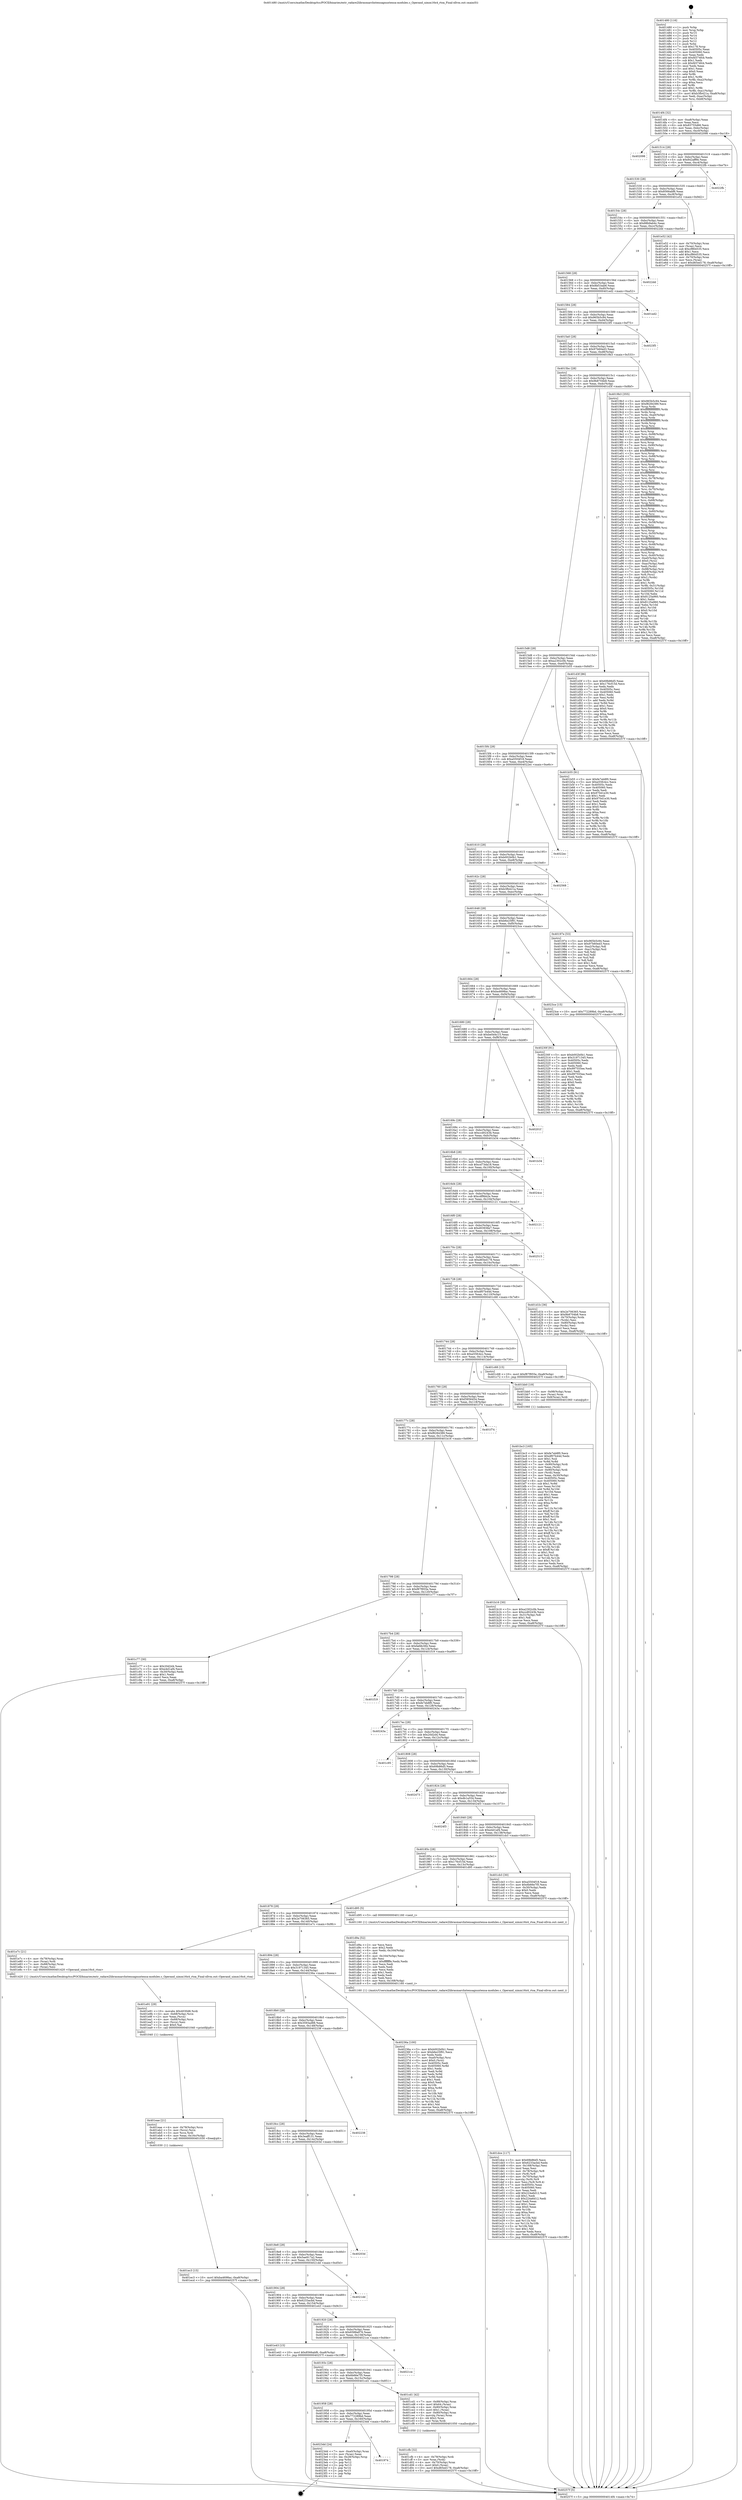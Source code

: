 digraph "0x401480" {
  label = "0x401480 (/mnt/c/Users/mathe/Desktop/tcc/POCII/binaries/extr_radare2librasmarchxtensagnuxtensa-modules.c_Operand_uimm16x4_rtoa_Final-ollvm.out::main(0))"
  labelloc = "t"
  node[shape=record]

  Entry [label="",width=0.3,height=0.3,shape=circle,fillcolor=black,style=filled]
  "0x4014f4" [label="{
     0x4014f4 [32]\l
     | [instrs]\l
     &nbsp;&nbsp;0x4014f4 \<+6\>: mov -0xa8(%rbp),%eax\l
     &nbsp;&nbsp;0x4014fa \<+2\>: mov %eax,%ecx\l
     &nbsp;&nbsp;0x4014fc \<+6\>: sub $0x83755d66,%ecx\l
     &nbsp;&nbsp;0x401502 \<+6\>: mov %eax,-0xbc(%rbp)\l
     &nbsp;&nbsp;0x401508 \<+6\>: mov %ecx,-0xc0(%rbp)\l
     &nbsp;&nbsp;0x40150e \<+6\>: je 0000000000402098 \<main+0xc18\>\l
  }"]
  "0x402098" [label="{
     0x402098\l
  }", style=dashed]
  "0x401514" [label="{
     0x401514 [28]\l
     | [instrs]\l
     &nbsp;&nbsp;0x401514 \<+5\>: jmp 0000000000401519 \<main+0x99\>\l
     &nbsp;&nbsp;0x401519 \<+6\>: mov -0xbc(%rbp),%eax\l
     &nbsp;&nbsp;0x40151f \<+5\>: sub $0x842aff9e,%eax\l
     &nbsp;&nbsp;0x401524 \<+6\>: mov %eax,-0xc4(%rbp)\l
     &nbsp;&nbsp;0x40152a \<+6\>: je 00000000004022fb \<main+0xe7b\>\l
  }"]
  Exit [label="",width=0.3,height=0.3,shape=circle,fillcolor=black,style=filled,peripheries=2]
  "0x4022fb" [label="{
     0x4022fb\l
  }", style=dashed]
  "0x401530" [label="{
     0x401530 [28]\l
     | [instrs]\l
     &nbsp;&nbsp;0x401530 \<+5\>: jmp 0000000000401535 \<main+0xb5\>\l
     &nbsp;&nbsp;0x401535 \<+6\>: mov -0xbc(%rbp),%eax\l
     &nbsp;&nbsp;0x40153b \<+5\>: sub $0x8566abf6,%eax\l
     &nbsp;&nbsp;0x401540 \<+6\>: mov %eax,-0xc8(%rbp)\l
     &nbsp;&nbsp;0x401546 \<+6\>: je 0000000000401e52 \<main+0x9d2\>\l
  }"]
  "0x401974" [label="{
     0x401974\l
  }", style=dashed]
  "0x401e52" [label="{
     0x401e52 [42]\l
     | [instrs]\l
     &nbsp;&nbsp;0x401e52 \<+4\>: mov -0x70(%rbp),%rax\l
     &nbsp;&nbsp;0x401e56 \<+2\>: mov (%rax),%ecx\l
     &nbsp;&nbsp;0x401e58 \<+6\>: sub $0xcf864535,%ecx\l
     &nbsp;&nbsp;0x401e5e \<+3\>: add $0x1,%ecx\l
     &nbsp;&nbsp;0x401e61 \<+6\>: add $0xcf864535,%ecx\l
     &nbsp;&nbsp;0x401e67 \<+4\>: mov -0x70(%rbp),%rax\l
     &nbsp;&nbsp;0x401e6b \<+2\>: mov %ecx,(%rax)\l
     &nbsp;&nbsp;0x401e6d \<+10\>: movl $0xd65ed178,-0xa8(%rbp)\l
     &nbsp;&nbsp;0x401e77 \<+5\>: jmp 000000000040257f \<main+0x10ff\>\l
  }"]
  "0x40154c" [label="{
     0x40154c [28]\l
     | [instrs]\l
     &nbsp;&nbsp;0x40154c \<+5\>: jmp 0000000000401551 \<main+0xd1\>\l
     &nbsp;&nbsp;0x401551 \<+6\>: mov -0xbc(%rbp),%eax\l
     &nbsp;&nbsp;0x401557 \<+5\>: sub $0x88b9ab4c,%eax\l
     &nbsp;&nbsp;0x40155c \<+6\>: mov %eax,-0xcc(%rbp)\l
     &nbsp;&nbsp;0x401562 \<+6\>: je 00000000004022dd \<main+0xe5d\>\l
  }"]
  "0x4023dd" [label="{
     0x4023dd [24]\l
     | [instrs]\l
     &nbsp;&nbsp;0x4023dd \<+7\>: mov -0xa0(%rbp),%rax\l
     &nbsp;&nbsp;0x4023e4 \<+2\>: mov (%rax),%eax\l
     &nbsp;&nbsp;0x4023e6 \<+4\>: lea -0x28(%rbp),%rsp\l
     &nbsp;&nbsp;0x4023ea \<+1\>: pop %rbx\l
     &nbsp;&nbsp;0x4023eb \<+2\>: pop %r12\l
     &nbsp;&nbsp;0x4023ed \<+2\>: pop %r13\l
     &nbsp;&nbsp;0x4023ef \<+2\>: pop %r14\l
     &nbsp;&nbsp;0x4023f1 \<+2\>: pop %r15\l
     &nbsp;&nbsp;0x4023f3 \<+1\>: pop %rbp\l
     &nbsp;&nbsp;0x4023f4 \<+1\>: ret\l
  }"]
  "0x4022dd" [label="{
     0x4022dd\l
  }", style=dashed]
  "0x401568" [label="{
     0x401568 [28]\l
     | [instrs]\l
     &nbsp;&nbsp;0x401568 \<+5\>: jmp 000000000040156d \<main+0xed\>\l
     &nbsp;&nbsp;0x40156d \<+6\>: mov -0xbc(%rbp),%eax\l
     &nbsp;&nbsp;0x401573 \<+5\>: sub $0x8bf1bab6,%eax\l
     &nbsp;&nbsp;0x401578 \<+6\>: mov %eax,-0xd0(%rbp)\l
     &nbsp;&nbsp;0x40157e \<+6\>: je 0000000000401ed2 \<main+0xa52\>\l
  }"]
  "0x401ec3" [label="{
     0x401ec3 [15]\l
     | [instrs]\l
     &nbsp;&nbsp;0x401ec3 \<+10\>: movl $0xba4698ac,-0xa8(%rbp)\l
     &nbsp;&nbsp;0x401ecd \<+5\>: jmp 000000000040257f \<main+0x10ff\>\l
  }"]
  "0x401ed2" [label="{
     0x401ed2\l
  }", style=dashed]
  "0x401584" [label="{
     0x401584 [28]\l
     | [instrs]\l
     &nbsp;&nbsp;0x401584 \<+5\>: jmp 0000000000401589 \<main+0x109\>\l
     &nbsp;&nbsp;0x401589 \<+6\>: mov -0xbc(%rbp),%eax\l
     &nbsp;&nbsp;0x40158f \<+5\>: sub $0x965b5c94,%eax\l
     &nbsp;&nbsp;0x401594 \<+6\>: mov %eax,-0xd4(%rbp)\l
     &nbsp;&nbsp;0x40159a \<+6\>: je 00000000004023f5 \<main+0xf75\>\l
  }"]
  "0x401eae" [label="{
     0x401eae [21]\l
     | [instrs]\l
     &nbsp;&nbsp;0x401eae \<+4\>: mov -0x78(%rbp),%rcx\l
     &nbsp;&nbsp;0x401eb2 \<+3\>: mov (%rcx),%rcx\l
     &nbsp;&nbsp;0x401eb5 \<+3\>: mov %rcx,%rdi\l
     &nbsp;&nbsp;0x401eb8 \<+6\>: mov %eax,-0x16c(%rbp)\l
     &nbsp;&nbsp;0x401ebe \<+5\>: call 0000000000401030 \<free@plt\>\l
     | [calls]\l
     &nbsp;&nbsp;0x401030 \{1\} (unknown)\l
  }"]
  "0x4023f5" [label="{
     0x4023f5\l
  }", style=dashed]
  "0x4015a0" [label="{
     0x4015a0 [28]\l
     | [instrs]\l
     &nbsp;&nbsp;0x4015a0 \<+5\>: jmp 00000000004015a5 \<main+0x125\>\l
     &nbsp;&nbsp;0x4015a5 \<+6\>: mov -0xbc(%rbp),%eax\l
     &nbsp;&nbsp;0x4015ab \<+5\>: sub $0x97b60ed3,%eax\l
     &nbsp;&nbsp;0x4015b0 \<+6\>: mov %eax,-0xd8(%rbp)\l
     &nbsp;&nbsp;0x4015b6 \<+6\>: je 00000000004019b3 \<main+0x533\>\l
  }"]
  "0x401e91" [label="{
     0x401e91 [29]\l
     | [instrs]\l
     &nbsp;&nbsp;0x401e91 \<+10\>: movabs $0x4030d6,%rdi\l
     &nbsp;&nbsp;0x401e9b \<+4\>: mov -0x68(%rbp),%rcx\l
     &nbsp;&nbsp;0x401e9f \<+2\>: mov %eax,(%rcx)\l
     &nbsp;&nbsp;0x401ea1 \<+4\>: mov -0x68(%rbp),%rcx\l
     &nbsp;&nbsp;0x401ea5 \<+2\>: mov (%rcx),%esi\l
     &nbsp;&nbsp;0x401ea7 \<+2\>: mov $0x0,%al\l
     &nbsp;&nbsp;0x401ea9 \<+5\>: call 0000000000401040 \<printf@plt\>\l
     | [calls]\l
     &nbsp;&nbsp;0x401040 \{1\} (unknown)\l
  }"]
  "0x4019b3" [label="{
     0x4019b3 [355]\l
     | [instrs]\l
     &nbsp;&nbsp;0x4019b3 \<+5\>: mov $0x965b5c94,%eax\l
     &nbsp;&nbsp;0x4019b8 \<+5\>: mov $0xf8284389,%ecx\l
     &nbsp;&nbsp;0x4019bd \<+3\>: mov %rsp,%rdx\l
     &nbsp;&nbsp;0x4019c0 \<+4\>: add $0xfffffffffffffff0,%rdx\l
     &nbsp;&nbsp;0x4019c4 \<+3\>: mov %rdx,%rsp\l
     &nbsp;&nbsp;0x4019c7 \<+7\>: mov %rdx,-0xa0(%rbp)\l
     &nbsp;&nbsp;0x4019ce \<+3\>: mov %rsp,%rdx\l
     &nbsp;&nbsp;0x4019d1 \<+4\>: add $0xfffffffffffffff0,%rdx\l
     &nbsp;&nbsp;0x4019d5 \<+3\>: mov %rdx,%rsp\l
     &nbsp;&nbsp;0x4019d8 \<+3\>: mov %rsp,%rsi\l
     &nbsp;&nbsp;0x4019db \<+4\>: add $0xfffffffffffffff0,%rsi\l
     &nbsp;&nbsp;0x4019df \<+3\>: mov %rsi,%rsp\l
     &nbsp;&nbsp;0x4019e2 \<+7\>: mov %rsi,-0x98(%rbp)\l
     &nbsp;&nbsp;0x4019e9 \<+3\>: mov %rsp,%rsi\l
     &nbsp;&nbsp;0x4019ec \<+4\>: add $0xfffffffffffffff0,%rsi\l
     &nbsp;&nbsp;0x4019f0 \<+3\>: mov %rsi,%rsp\l
     &nbsp;&nbsp;0x4019f3 \<+7\>: mov %rsi,-0x90(%rbp)\l
     &nbsp;&nbsp;0x4019fa \<+3\>: mov %rsp,%rsi\l
     &nbsp;&nbsp;0x4019fd \<+4\>: add $0xfffffffffffffff0,%rsi\l
     &nbsp;&nbsp;0x401a01 \<+3\>: mov %rsi,%rsp\l
     &nbsp;&nbsp;0x401a04 \<+7\>: mov %rsi,-0x88(%rbp)\l
     &nbsp;&nbsp;0x401a0b \<+3\>: mov %rsp,%rsi\l
     &nbsp;&nbsp;0x401a0e \<+4\>: add $0xfffffffffffffff0,%rsi\l
     &nbsp;&nbsp;0x401a12 \<+3\>: mov %rsi,%rsp\l
     &nbsp;&nbsp;0x401a15 \<+4\>: mov %rsi,-0x80(%rbp)\l
     &nbsp;&nbsp;0x401a19 \<+3\>: mov %rsp,%rsi\l
     &nbsp;&nbsp;0x401a1c \<+4\>: add $0xfffffffffffffff0,%rsi\l
     &nbsp;&nbsp;0x401a20 \<+3\>: mov %rsi,%rsp\l
     &nbsp;&nbsp;0x401a23 \<+4\>: mov %rsi,-0x78(%rbp)\l
     &nbsp;&nbsp;0x401a27 \<+3\>: mov %rsp,%rsi\l
     &nbsp;&nbsp;0x401a2a \<+4\>: add $0xfffffffffffffff0,%rsi\l
     &nbsp;&nbsp;0x401a2e \<+3\>: mov %rsi,%rsp\l
     &nbsp;&nbsp;0x401a31 \<+4\>: mov %rsi,-0x70(%rbp)\l
     &nbsp;&nbsp;0x401a35 \<+3\>: mov %rsp,%rsi\l
     &nbsp;&nbsp;0x401a38 \<+4\>: add $0xfffffffffffffff0,%rsi\l
     &nbsp;&nbsp;0x401a3c \<+3\>: mov %rsi,%rsp\l
     &nbsp;&nbsp;0x401a3f \<+4\>: mov %rsi,-0x68(%rbp)\l
     &nbsp;&nbsp;0x401a43 \<+3\>: mov %rsp,%rsi\l
     &nbsp;&nbsp;0x401a46 \<+4\>: add $0xfffffffffffffff0,%rsi\l
     &nbsp;&nbsp;0x401a4a \<+3\>: mov %rsi,%rsp\l
     &nbsp;&nbsp;0x401a4d \<+4\>: mov %rsi,-0x60(%rbp)\l
     &nbsp;&nbsp;0x401a51 \<+3\>: mov %rsp,%rsi\l
     &nbsp;&nbsp;0x401a54 \<+4\>: add $0xfffffffffffffff0,%rsi\l
     &nbsp;&nbsp;0x401a58 \<+3\>: mov %rsi,%rsp\l
     &nbsp;&nbsp;0x401a5b \<+4\>: mov %rsi,-0x58(%rbp)\l
     &nbsp;&nbsp;0x401a5f \<+3\>: mov %rsp,%rsi\l
     &nbsp;&nbsp;0x401a62 \<+4\>: add $0xfffffffffffffff0,%rsi\l
     &nbsp;&nbsp;0x401a66 \<+3\>: mov %rsi,%rsp\l
     &nbsp;&nbsp;0x401a69 \<+4\>: mov %rsi,-0x50(%rbp)\l
     &nbsp;&nbsp;0x401a6d \<+3\>: mov %rsp,%rsi\l
     &nbsp;&nbsp;0x401a70 \<+4\>: add $0xfffffffffffffff0,%rsi\l
     &nbsp;&nbsp;0x401a74 \<+3\>: mov %rsi,%rsp\l
     &nbsp;&nbsp;0x401a77 \<+4\>: mov %rsi,-0x48(%rbp)\l
     &nbsp;&nbsp;0x401a7b \<+3\>: mov %rsp,%rsi\l
     &nbsp;&nbsp;0x401a7e \<+4\>: add $0xfffffffffffffff0,%rsi\l
     &nbsp;&nbsp;0x401a82 \<+3\>: mov %rsi,%rsp\l
     &nbsp;&nbsp;0x401a85 \<+4\>: mov %rsi,-0x40(%rbp)\l
     &nbsp;&nbsp;0x401a89 \<+7\>: mov -0xa0(%rbp),%rsi\l
     &nbsp;&nbsp;0x401a90 \<+6\>: movl $0x0,(%rsi)\l
     &nbsp;&nbsp;0x401a96 \<+6\>: mov -0xac(%rbp),%edi\l
     &nbsp;&nbsp;0x401a9c \<+2\>: mov %edi,(%rdx)\l
     &nbsp;&nbsp;0x401a9e \<+7\>: mov -0x98(%rbp),%rsi\l
     &nbsp;&nbsp;0x401aa5 \<+7\>: mov -0xb8(%rbp),%r8\l
     &nbsp;&nbsp;0x401aac \<+3\>: mov %r8,(%rsi)\l
     &nbsp;&nbsp;0x401aaf \<+3\>: cmpl $0x2,(%rdx)\l
     &nbsp;&nbsp;0x401ab2 \<+4\>: setne %r9b\l
     &nbsp;&nbsp;0x401ab6 \<+4\>: and $0x1,%r9b\l
     &nbsp;&nbsp;0x401aba \<+4\>: mov %r9b,-0x31(%rbp)\l
     &nbsp;&nbsp;0x401abe \<+8\>: mov 0x40505c,%r10d\l
     &nbsp;&nbsp;0x401ac6 \<+8\>: mov 0x405060,%r11d\l
     &nbsp;&nbsp;0x401ace \<+3\>: mov %r10d,%ebx\l
     &nbsp;&nbsp;0x401ad1 \<+6\>: add $0x8125a960,%ebx\l
     &nbsp;&nbsp;0x401ad7 \<+3\>: sub $0x1,%ebx\l
     &nbsp;&nbsp;0x401ada \<+6\>: sub $0x8125a960,%ebx\l
     &nbsp;&nbsp;0x401ae0 \<+4\>: imul %ebx,%r10d\l
     &nbsp;&nbsp;0x401ae4 \<+4\>: and $0x1,%r10d\l
     &nbsp;&nbsp;0x401ae8 \<+4\>: cmp $0x0,%r10d\l
     &nbsp;&nbsp;0x401aec \<+4\>: sete %r9b\l
     &nbsp;&nbsp;0x401af0 \<+4\>: cmp $0xa,%r11d\l
     &nbsp;&nbsp;0x401af4 \<+4\>: setl %r14b\l
     &nbsp;&nbsp;0x401af8 \<+3\>: mov %r9b,%r15b\l
     &nbsp;&nbsp;0x401afb \<+3\>: and %r14b,%r15b\l
     &nbsp;&nbsp;0x401afe \<+3\>: xor %r14b,%r9b\l
     &nbsp;&nbsp;0x401b01 \<+3\>: or %r9b,%r15b\l
     &nbsp;&nbsp;0x401b04 \<+4\>: test $0x1,%r15b\l
     &nbsp;&nbsp;0x401b08 \<+3\>: cmovne %ecx,%eax\l
     &nbsp;&nbsp;0x401b0b \<+6\>: mov %eax,-0xa8(%rbp)\l
     &nbsp;&nbsp;0x401b11 \<+5\>: jmp 000000000040257f \<main+0x10ff\>\l
  }"]
  "0x4015bc" [label="{
     0x4015bc [28]\l
     | [instrs]\l
     &nbsp;&nbsp;0x4015bc \<+5\>: jmp 00000000004015c1 \<main+0x141\>\l
     &nbsp;&nbsp;0x4015c1 \<+6\>: mov -0xbc(%rbp),%eax\l
     &nbsp;&nbsp;0x4015c7 \<+5\>: sub $0x9b8704b8,%eax\l
     &nbsp;&nbsp;0x4015cc \<+6\>: mov %eax,-0xdc(%rbp)\l
     &nbsp;&nbsp;0x4015d2 \<+6\>: je 0000000000401d3f \<main+0x8bf\>\l
  }"]
  "0x401dce" [label="{
     0x401dce [117]\l
     | [instrs]\l
     &nbsp;&nbsp;0x401dce \<+5\>: mov $0x69b86d5,%ecx\l
     &nbsp;&nbsp;0x401dd3 \<+5\>: mov $0x6233acbd,%edx\l
     &nbsp;&nbsp;0x401dd8 \<+6\>: mov -0x168(%rbp),%esi\l
     &nbsp;&nbsp;0x401dde \<+3\>: imul %eax,%esi\l
     &nbsp;&nbsp;0x401de1 \<+4\>: mov -0x78(%rbp),%r8\l
     &nbsp;&nbsp;0x401de5 \<+3\>: mov (%r8),%r8\l
     &nbsp;&nbsp;0x401de8 \<+4\>: mov -0x70(%rbp),%r9\l
     &nbsp;&nbsp;0x401dec \<+3\>: movslq (%r9),%r9\l
     &nbsp;&nbsp;0x401def \<+4\>: mov %esi,(%r8,%r9,4)\l
     &nbsp;&nbsp;0x401df3 \<+7\>: mov 0x40505c,%eax\l
     &nbsp;&nbsp;0x401dfa \<+7\>: mov 0x405060,%esi\l
     &nbsp;&nbsp;0x401e01 \<+2\>: mov %eax,%edi\l
     &nbsp;&nbsp;0x401e03 \<+6\>: add $0x224a6d12,%edi\l
     &nbsp;&nbsp;0x401e09 \<+3\>: sub $0x1,%edi\l
     &nbsp;&nbsp;0x401e0c \<+6\>: sub $0x224a6d12,%edi\l
     &nbsp;&nbsp;0x401e12 \<+3\>: imul %edi,%eax\l
     &nbsp;&nbsp;0x401e15 \<+3\>: and $0x1,%eax\l
     &nbsp;&nbsp;0x401e18 \<+3\>: cmp $0x0,%eax\l
     &nbsp;&nbsp;0x401e1b \<+4\>: sete %r10b\l
     &nbsp;&nbsp;0x401e1f \<+3\>: cmp $0xa,%esi\l
     &nbsp;&nbsp;0x401e22 \<+4\>: setl %r11b\l
     &nbsp;&nbsp;0x401e26 \<+3\>: mov %r10b,%bl\l
     &nbsp;&nbsp;0x401e29 \<+3\>: and %r11b,%bl\l
     &nbsp;&nbsp;0x401e2c \<+3\>: xor %r11b,%r10b\l
     &nbsp;&nbsp;0x401e2f \<+3\>: or %r10b,%bl\l
     &nbsp;&nbsp;0x401e32 \<+3\>: test $0x1,%bl\l
     &nbsp;&nbsp;0x401e35 \<+3\>: cmovne %edx,%ecx\l
     &nbsp;&nbsp;0x401e38 \<+6\>: mov %ecx,-0xa8(%rbp)\l
     &nbsp;&nbsp;0x401e3e \<+5\>: jmp 000000000040257f \<main+0x10ff\>\l
  }"]
  "0x401d3f" [label="{
     0x401d3f [86]\l
     | [instrs]\l
     &nbsp;&nbsp;0x401d3f \<+5\>: mov $0x69b86d5,%eax\l
     &nbsp;&nbsp;0x401d44 \<+5\>: mov $0x176cf15d,%ecx\l
     &nbsp;&nbsp;0x401d49 \<+2\>: xor %edx,%edx\l
     &nbsp;&nbsp;0x401d4b \<+7\>: mov 0x40505c,%esi\l
     &nbsp;&nbsp;0x401d52 \<+7\>: mov 0x405060,%edi\l
     &nbsp;&nbsp;0x401d59 \<+3\>: sub $0x1,%edx\l
     &nbsp;&nbsp;0x401d5c \<+3\>: mov %esi,%r8d\l
     &nbsp;&nbsp;0x401d5f \<+3\>: add %edx,%r8d\l
     &nbsp;&nbsp;0x401d62 \<+4\>: imul %r8d,%esi\l
     &nbsp;&nbsp;0x401d66 \<+3\>: and $0x1,%esi\l
     &nbsp;&nbsp;0x401d69 \<+3\>: cmp $0x0,%esi\l
     &nbsp;&nbsp;0x401d6c \<+4\>: sete %r9b\l
     &nbsp;&nbsp;0x401d70 \<+3\>: cmp $0xa,%edi\l
     &nbsp;&nbsp;0x401d73 \<+4\>: setl %r10b\l
     &nbsp;&nbsp;0x401d77 \<+3\>: mov %r9b,%r11b\l
     &nbsp;&nbsp;0x401d7a \<+3\>: and %r10b,%r11b\l
     &nbsp;&nbsp;0x401d7d \<+3\>: xor %r10b,%r9b\l
     &nbsp;&nbsp;0x401d80 \<+3\>: or %r9b,%r11b\l
     &nbsp;&nbsp;0x401d83 \<+4\>: test $0x1,%r11b\l
     &nbsp;&nbsp;0x401d87 \<+3\>: cmovne %ecx,%eax\l
     &nbsp;&nbsp;0x401d8a \<+6\>: mov %eax,-0xa8(%rbp)\l
     &nbsp;&nbsp;0x401d90 \<+5\>: jmp 000000000040257f \<main+0x10ff\>\l
  }"]
  "0x4015d8" [label="{
     0x4015d8 [28]\l
     | [instrs]\l
     &nbsp;&nbsp;0x4015d8 \<+5\>: jmp 00000000004015dd \<main+0x15d\>\l
     &nbsp;&nbsp;0x4015dd \<+6\>: mov -0xbc(%rbp),%eax\l
     &nbsp;&nbsp;0x4015e3 \<+5\>: sub $0xa2302c0b,%eax\l
     &nbsp;&nbsp;0x4015e8 \<+6\>: mov %eax,-0xe0(%rbp)\l
     &nbsp;&nbsp;0x4015ee \<+6\>: je 0000000000401b55 \<main+0x6d5\>\l
  }"]
  "0x401d9a" [label="{
     0x401d9a [52]\l
     | [instrs]\l
     &nbsp;&nbsp;0x401d9a \<+2\>: xor %ecx,%ecx\l
     &nbsp;&nbsp;0x401d9c \<+5\>: mov $0x2,%edx\l
     &nbsp;&nbsp;0x401da1 \<+6\>: mov %edx,-0x164(%rbp)\l
     &nbsp;&nbsp;0x401da7 \<+1\>: cltd\l
     &nbsp;&nbsp;0x401da8 \<+6\>: mov -0x164(%rbp),%esi\l
     &nbsp;&nbsp;0x401dae \<+2\>: idiv %esi\l
     &nbsp;&nbsp;0x401db0 \<+6\>: imul $0xfffffffe,%edx,%edx\l
     &nbsp;&nbsp;0x401db6 \<+2\>: mov %ecx,%edi\l
     &nbsp;&nbsp;0x401db8 \<+2\>: sub %edx,%edi\l
     &nbsp;&nbsp;0x401dba \<+2\>: mov %ecx,%edx\l
     &nbsp;&nbsp;0x401dbc \<+3\>: sub $0x1,%edx\l
     &nbsp;&nbsp;0x401dbf \<+2\>: add %edx,%edi\l
     &nbsp;&nbsp;0x401dc1 \<+2\>: sub %edi,%ecx\l
     &nbsp;&nbsp;0x401dc3 \<+6\>: mov %ecx,-0x168(%rbp)\l
     &nbsp;&nbsp;0x401dc9 \<+5\>: call 0000000000401160 \<next_i\>\l
     | [calls]\l
     &nbsp;&nbsp;0x401160 \{1\} (/mnt/c/Users/mathe/Desktop/tcc/POCII/binaries/extr_radare2librasmarchxtensagnuxtensa-modules.c_Operand_uimm16x4_rtoa_Final-ollvm.out::next_i)\l
  }"]
  "0x401b55" [label="{
     0x401b55 [91]\l
     | [instrs]\l
     &nbsp;&nbsp;0x401b55 \<+5\>: mov $0xfe7eb8f0,%eax\l
     &nbsp;&nbsp;0x401b5a \<+5\>: mov $0xe55fc4cc,%ecx\l
     &nbsp;&nbsp;0x401b5f \<+7\>: mov 0x40505c,%edx\l
     &nbsp;&nbsp;0x401b66 \<+7\>: mov 0x405060,%esi\l
     &nbsp;&nbsp;0x401b6d \<+2\>: mov %edx,%edi\l
     &nbsp;&nbsp;0x401b6f \<+6\>: sub $0x970d1e30,%edi\l
     &nbsp;&nbsp;0x401b75 \<+3\>: sub $0x1,%edi\l
     &nbsp;&nbsp;0x401b78 \<+6\>: add $0x970d1e30,%edi\l
     &nbsp;&nbsp;0x401b7e \<+3\>: imul %edi,%edx\l
     &nbsp;&nbsp;0x401b81 \<+3\>: and $0x1,%edx\l
     &nbsp;&nbsp;0x401b84 \<+3\>: cmp $0x0,%edx\l
     &nbsp;&nbsp;0x401b87 \<+4\>: sete %r8b\l
     &nbsp;&nbsp;0x401b8b \<+3\>: cmp $0xa,%esi\l
     &nbsp;&nbsp;0x401b8e \<+4\>: setl %r9b\l
     &nbsp;&nbsp;0x401b92 \<+3\>: mov %r8b,%r10b\l
     &nbsp;&nbsp;0x401b95 \<+3\>: and %r9b,%r10b\l
     &nbsp;&nbsp;0x401b98 \<+3\>: xor %r9b,%r8b\l
     &nbsp;&nbsp;0x401b9b \<+3\>: or %r8b,%r10b\l
     &nbsp;&nbsp;0x401b9e \<+4\>: test $0x1,%r10b\l
     &nbsp;&nbsp;0x401ba2 \<+3\>: cmovne %ecx,%eax\l
     &nbsp;&nbsp;0x401ba5 \<+6\>: mov %eax,-0xa8(%rbp)\l
     &nbsp;&nbsp;0x401bab \<+5\>: jmp 000000000040257f \<main+0x10ff\>\l
  }"]
  "0x4015f4" [label="{
     0x4015f4 [28]\l
     | [instrs]\l
     &nbsp;&nbsp;0x4015f4 \<+5\>: jmp 00000000004015f9 \<main+0x179\>\l
     &nbsp;&nbsp;0x4015f9 \<+6\>: mov -0xbc(%rbp),%eax\l
     &nbsp;&nbsp;0x4015ff \<+5\>: sub $0xa5504f18,%eax\l
     &nbsp;&nbsp;0x401604 \<+6\>: mov %eax,-0xe4(%rbp)\l
     &nbsp;&nbsp;0x40160a \<+6\>: je 00000000004022ec \<main+0xe6c\>\l
  }"]
  "0x401cfb" [label="{
     0x401cfb [32]\l
     | [instrs]\l
     &nbsp;&nbsp;0x401cfb \<+4\>: mov -0x78(%rbp),%rdi\l
     &nbsp;&nbsp;0x401cff \<+3\>: mov %rax,(%rdi)\l
     &nbsp;&nbsp;0x401d02 \<+4\>: mov -0x70(%rbp),%rax\l
     &nbsp;&nbsp;0x401d06 \<+6\>: movl $0x0,(%rax)\l
     &nbsp;&nbsp;0x401d0c \<+10\>: movl $0xd65ed178,-0xa8(%rbp)\l
     &nbsp;&nbsp;0x401d16 \<+5\>: jmp 000000000040257f \<main+0x10ff\>\l
  }"]
  "0x4022ec" [label="{
     0x4022ec\l
  }", style=dashed]
  "0x401610" [label="{
     0x401610 [28]\l
     | [instrs]\l
     &nbsp;&nbsp;0x401610 \<+5\>: jmp 0000000000401615 \<main+0x195\>\l
     &nbsp;&nbsp;0x401615 \<+6\>: mov -0xbc(%rbp),%eax\l
     &nbsp;&nbsp;0x40161b \<+5\>: sub $0xb002b0b1,%eax\l
     &nbsp;&nbsp;0x401620 \<+6\>: mov %eax,-0xe8(%rbp)\l
     &nbsp;&nbsp;0x401626 \<+6\>: je 0000000000402568 \<main+0x10e8\>\l
  }"]
  "0x401958" [label="{
     0x401958 [28]\l
     | [instrs]\l
     &nbsp;&nbsp;0x401958 \<+5\>: jmp 000000000040195d \<main+0x4dd\>\l
     &nbsp;&nbsp;0x40195d \<+6\>: mov -0xbc(%rbp),%eax\l
     &nbsp;&nbsp;0x401963 \<+5\>: sub $0x772289bd,%eax\l
     &nbsp;&nbsp;0x401968 \<+6\>: mov %eax,-0x160(%rbp)\l
     &nbsp;&nbsp;0x40196e \<+6\>: je 00000000004023dd \<main+0xf5d\>\l
  }"]
  "0x402568" [label="{
     0x402568\l
  }", style=dashed]
  "0x40162c" [label="{
     0x40162c [28]\l
     | [instrs]\l
     &nbsp;&nbsp;0x40162c \<+5\>: jmp 0000000000401631 \<main+0x1b1\>\l
     &nbsp;&nbsp;0x401631 \<+6\>: mov -0xbc(%rbp),%eax\l
     &nbsp;&nbsp;0x401637 \<+5\>: sub $0xb3fb421a,%eax\l
     &nbsp;&nbsp;0x40163c \<+6\>: mov %eax,-0xec(%rbp)\l
     &nbsp;&nbsp;0x401642 \<+6\>: je 000000000040197e \<main+0x4fe\>\l
  }"]
  "0x401cd1" [label="{
     0x401cd1 [42]\l
     | [instrs]\l
     &nbsp;&nbsp;0x401cd1 \<+7\>: mov -0x88(%rbp),%rax\l
     &nbsp;&nbsp;0x401cd8 \<+6\>: movl $0x64,(%rax)\l
     &nbsp;&nbsp;0x401cde \<+4\>: mov -0x80(%rbp),%rax\l
     &nbsp;&nbsp;0x401ce2 \<+6\>: movl $0x1,(%rax)\l
     &nbsp;&nbsp;0x401ce8 \<+4\>: mov -0x80(%rbp),%rax\l
     &nbsp;&nbsp;0x401cec \<+3\>: movslq (%rax),%rax\l
     &nbsp;&nbsp;0x401cef \<+4\>: shl $0x2,%rax\l
     &nbsp;&nbsp;0x401cf3 \<+3\>: mov %rax,%rdi\l
     &nbsp;&nbsp;0x401cf6 \<+5\>: call 0000000000401050 \<malloc@plt\>\l
     | [calls]\l
     &nbsp;&nbsp;0x401050 \{1\} (unknown)\l
  }"]
  "0x40197e" [label="{
     0x40197e [53]\l
     | [instrs]\l
     &nbsp;&nbsp;0x40197e \<+5\>: mov $0x965b5c94,%eax\l
     &nbsp;&nbsp;0x401983 \<+5\>: mov $0x97b60ed3,%ecx\l
     &nbsp;&nbsp;0x401988 \<+6\>: mov -0xa2(%rbp),%dl\l
     &nbsp;&nbsp;0x40198e \<+7\>: mov -0xa1(%rbp),%sil\l
     &nbsp;&nbsp;0x401995 \<+3\>: mov %dl,%dil\l
     &nbsp;&nbsp;0x401998 \<+3\>: and %sil,%dil\l
     &nbsp;&nbsp;0x40199b \<+3\>: xor %sil,%dl\l
     &nbsp;&nbsp;0x40199e \<+3\>: or %dl,%dil\l
     &nbsp;&nbsp;0x4019a1 \<+4\>: test $0x1,%dil\l
     &nbsp;&nbsp;0x4019a5 \<+3\>: cmovne %ecx,%eax\l
     &nbsp;&nbsp;0x4019a8 \<+6\>: mov %eax,-0xa8(%rbp)\l
     &nbsp;&nbsp;0x4019ae \<+5\>: jmp 000000000040257f \<main+0x10ff\>\l
  }"]
  "0x401648" [label="{
     0x401648 [28]\l
     | [instrs]\l
     &nbsp;&nbsp;0x401648 \<+5\>: jmp 000000000040164d \<main+0x1cd\>\l
     &nbsp;&nbsp;0x40164d \<+6\>: mov -0xbc(%rbp),%eax\l
     &nbsp;&nbsp;0x401653 \<+5\>: sub $0xb6e25f91,%eax\l
     &nbsp;&nbsp;0x401658 \<+6\>: mov %eax,-0xf0(%rbp)\l
     &nbsp;&nbsp;0x40165e \<+6\>: je 00000000004023ce \<main+0xf4e\>\l
  }"]
  "0x40257f" [label="{
     0x40257f [5]\l
     | [instrs]\l
     &nbsp;&nbsp;0x40257f \<+5\>: jmp 00000000004014f4 \<main+0x74\>\l
  }"]
  "0x401480" [label="{
     0x401480 [116]\l
     | [instrs]\l
     &nbsp;&nbsp;0x401480 \<+1\>: push %rbp\l
     &nbsp;&nbsp;0x401481 \<+3\>: mov %rsp,%rbp\l
     &nbsp;&nbsp;0x401484 \<+2\>: push %r15\l
     &nbsp;&nbsp;0x401486 \<+2\>: push %r14\l
     &nbsp;&nbsp;0x401488 \<+2\>: push %r13\l
     &nbsp;&nbsp;0x40148a \<+2\>: push %r12\l
     &nbsp;&nbsp;0x40148c \<+1\>: push %rbx\l
     &nbsp;&nbsp;0x40148d \<+7\>: sub $0x178,%rsp\l
     &nbsp;&nbsp;0x401494 \<+7\>: mov 0x40505c,%eax\l
     &nbsp;&nbsp;0x40149b \<+7\>: mov 0x405060,%ecx\l
     &nbsp;&nbsp;0x4014a2 \<+2\>: mov %eax,%edx\l
     &nbsp;&nbsp;0x4014a4 \<+6\>: add $0xfd374fcb,%edx\l
     &nbsp;&nbsp;0x4014aa \<+3\>: sub $0x1,%edx\l
     &nbsp;&nbsp;0x4014ad \<+6\>: sub $0xfd374fcb,%edx\l
     &nbsp;&nbsp;0x4014b3 \<+3\>: imul %edx,%eax\l
     &nbsp;&nbsp;0x4014b6 \<+3\>: and $0x1,%eax\l
     &nbsp;&nbsp;0x4014b9 \<+3\>: cmp $0x0,%eax\l
     &nbsp;&nbsp;0x4014bc \<+4\>: sete %r8b\l
     &nbsp;&nbsp;0x4014c0 \<+4\>: and $0x1,%r8b\l
     &nbsp;&nbsp;0x4014c4 \<+7\>: mov %r8b,-0xa2(%rbp)\l
     &nbsp;&nbsp;0x4014cb \<+3\>: cmp $0xa,%ecx\l
     &nbsp;&nbsp;0x4014ce \<+4\>: setl %r8b\l
     &nbsp;&nbsp;0x4014d2 \<+4\>: and $0x1,%r8b\l
     &nbsp;&nbsp;0x4014d6 \<+7\>: mov %r8b,-0xa1(%rbp)\l
     &nbsp;&nbsp;0x4014dd \<+10\>: movl $0xb3fb421a,-0xa8(%rbp)\l
     &nbsp;&nbsp;0x4014e7 \<+6\>: mov %edi,-0xac(%rbp)\l
     &nbsp;&nbsp;0x4014ed \<+7\>: mov %rsi,-0xb8(%rbp)\l
  }"]
  "0x40193c" [label="{
     0x40193c [28]\l
     | [instrs]\l
     &nbsp;&nbsp;0x40193c \<+5\>: jmp 0000000000401941 \<main+0x4c1\>\l
     &nbsp;&nbsp;0x401941 \<+6\>: mov -0xbc(%rbp),%eax\l
     &nbsp;&nbsp;0x401947 \<+5\>: sub $0x6b66e7f5,%eax\l
     &nbsp;&nbsp;0x40194c \<+6\>: mov %eax,-0x15c(%rbp)\l
     &nbsp;&nbsp;0x401952 \<+6\>: je 0000000000401cd1 \<main+0x851\>\l
  }"]
  "0x4021ce" [label="{
     0x4021ce\l
  }", style=dashed]
  "0x4023ce" [label="{
     0x4023ce [15]\l
     | [instrs]\l
     &nbsp;&nbsp;0x4023ce \<+10\>: movl $0x772289bd,-0xa8(%rbp)\l
     &nbsp;&nbsp;0x4023d8 \<+5\>: jmp 000000000040257f \<main+0x10ff\>\l
  }"]
  "0x401664" [label="{
     0x401664 [28]\l
     | [instrs]\l
     &nbsp;&nbsp;0x401664 \<+5\>: jmp 0000000000401669 \<main+0x1e9\>\l
     &nbsp;&nbsp;0x401669 \<+6\>: mov -0xbc(%rbp),%eax\l
     &nbsp;&nbsp;0x40166f \<+5\>: sub $0xba4698ac,%eax\l
     &nbsp;&nbsp;0x401674 \<+6\>: mov %eax,-0xf4(%rbp)\l
     &nbsp;&nbsp;0x40167a \<+6\>: je 000000000040230f \<main+0xe8f\>\l
  }"]
  "0x401920" [label="{
     0x401920 [28]\l
     | [instrs]\l
     &nbsp;&nbsp;0x401920 \<+5\>: jmp 0000000000401925 \<main+0x4a5\>\l
     &nbsp;&nbsp;0x401925 \<+6\>: mov -0xbc(%rbp),%eax\l
     &nbsp;&nbsp;0x40192b \<+5\>: sub $0x6588a976,%eax\l
     &nbsp;&nbsp;0x401930 \<+6\>: mov %eax,-0x158(%rbp)\l
     &nbsp;&nbsp;0x401936 \<+6\>: je 00000000004021ce \<main+0xd4e\>\l
  }"]
  "0x40230f" [label="{
     0x40230f [91]\l
     | [instrs]\l
     &nbsp;&nbsp;0x40230f \<+5\>: mov $0xb002b0b1,%eax\l
     &nbsp;&nbsp;0x402314 \<+5\>: mov $0x31971345,%ecx\l
     &nbsp;&nbsp;0x402319 \<+7\>: mov 0x40505c,%edx\l
     &nbsp;&nbsp;0x402320 \<+7\>: mov 0x405060,%esi\l
     &nbsp;&nbsp;0x402327 \<+2\>: mov %edx,%edi\l
     &nbsp;&nbsp;0x402329 \<+6\>: sub $0x997555ee,%edi\l
     &nbsp;&nbsp;0x40232f \<+3\>: sub $0x1,%edi\l
     &nbsp;&nbsp;0x402332 \<+6\>: add $0x997555ee,%edi\l
     &nbsp;&nbsp;0x402338 \<+3\>: imul %edi,%edx\l
     &nbsp;&nbsp;0x40233b \<+3\>: and $0x1,%edx\l
     &nbsp;&nbsp;0x40233e \<+3\>: cmp $0x0,%edx\l
     &nbsp;&nbsp;0x402341 \<+4\>: sete %r8b\l
     &nbsp;&nbsp;0x402345 \<+3\>: cmp $0xa,%esi\l
     &nbsp;&nbsp;0x402348 \<+4\>: setl %r9b\l
     &nbsp;&nbsp;0x40234c \<+3\>: mov %r8b,%r10b\l
     &nbsp;&nbsp;0x40234f \<+3\>: and %r9b,%r10b\l
     &nbsp;&nbsp;0x402352 \<+3\>: xor %r9b,%r8b\l
     &nbsp;&nbsp;0x402355 \<+3\>: or %r8b,%r10b\l
     &nbsp;&nbsp;0x402358 \<+4\>: test $0x1,%r10b\l
     &nbsp;&nbsp;0x40235c \<+3\>: cmovne %ecx,%eax\l
     &nbsp;&nbsp;0x40235f \<+6\>: mov %eax,-0xa8(%rbp)\l
     &nbsp;&nbsp;0x402365 \<+5\>: jmp 000000000040257f \<main+0x10ff\>\l
  }"]
  "0x401680" [label="{
     0x401680 [28]\l
     | [instrs]\l
     &nbsp;&nbsp;0x401680 \<+5\>: jmp 0000000000401685 \<main+0x205\>\l
     &nbsp;&nbsp;0x401685 \<+6\>: mov -0xbc(%rbp),%eax\l
     &nbsp;&nbsp;0x40168b \<+5\>: sub $0xbe0d4c15,%eax\l
     &nbsp;&nbsp;0x401690 \<+6\>: mov %eax,-0xf8(%rbp)\l
     &nbsp;&nbsp;0x401696 \<+6\>: je 000000000040201f \<main+0xb9f\>\l
  }"]
  "0x401e43" [label="{
     0x401e43 [15]\l
     | [instrs]\l
     &nbsp;&nbsp;0x401e43 \<+10\>: movl $0x8566abf6,-0xa8(%rbp)\l
     &nbsp;&nbsp;0x401e4d \<+5\>: jmp 000000000040257f \<main+0x10ff\>\l
  }"]
  "0x40201f" [label="{
     0x40201f\l
  }", style=dashed]
  "0x40169c" [label="{
     0x40169c [28]\l
     | [instrs]\l
     &nbsp;&nbsp;0x40169c \<+5\>: jmp 00000000004016a1 \<main+0x221\>\l
     &nbsp;&nbsp;0x4016a1 \<+6\>: mov -0xbc(%rbp),%eax\l
     &nbsp;&nbsp;0x4016a7 \<+5\>: sub $0xccd0243b,%eax\l
     &nbsp;&nbsp;0x4016ac \<+6\>: mov %eax,-0xfc(%rbp)\l
     &nbsp;&nbsp;0x4016b2 \<+6\>: je 0000000000401b34 \<main+0x6b4\>\l
  }"]
  "0x401904" [label="{
     0x401904 [28]\l
     | [instrs]\l
     &nbsp;&nbsp;0x401904 \<+5\>: jmp 0000000000401909 \<main+0x489\>\l
     &nbsp;&nbsp;0x401909 \<+6\>: mov -0xbc(%rbp),%eax\l
     &nbsp;&nbsp;0x40190f \<+5\>: sub $0x6233acbd,%eax\l
     &nbsp;&nbsp;0x401914 \<+6\>: mov %eax,-0x154(%rbp)\l
     &nbsp;&nbsp;0x40191a \<+6\>: je 0000000000401e43 \<main+0x9c3\>\l
  }"]
  "0x401b34" [label="{
     0x401b34\l
  }", style=dashed]
  "0x4016b8" [label="{
     0x4016b8 [28]\l
     | [instrs]\l
     &nbsp;&nbsp;0x4016b8 \<+5\>: jmp 00000000004016bd \<main+0x23d\>\l
     &nbsp;&nbsp;0x4016bd \<+6\>: mov -0xbc(%rbp),%eax\l
     &nbsp;&nbsp;0x4016c3 \<+5\>: sub $0xcd73da18,%eax\l
     &nbsp;&nbsp;0x4016c8 \<+6\>: mov %eax,-0x100(%rbp)\l
     &nbsp;&nbsp;0x4016ce \<+6\>: je 00000000004024ce \<main+0x104e\>\l
  }"]
  "0x4021dd" [label="{
     0x4021dd\l
  }", style=dashed]
  "0x4024ce" [label="{
     0x4024ce\l
  }", style=dashed]
  "0x4016d4" [label="{
     0x4016d4 [28]\l
     | [instrs]\l
     &nbsp;&nbsp;0x4016d4 \<+5\>: jmp 00000000004016d9 \<main+0x259\>\l
     &nbsp;&nbsp;0x4016d9 \<+6\>: mov -0xbc(%rbp),%eax\l
     &nbsp;&nbsp;0x4016df \<+5\>: sub $0xcdf9bb2e,%eax\l
     &nbsp;&nbsp;0x4016e4 \<+6\>: mov %eax,-0x104(%rbp)\l
     &nbsp;&nbsp;0x4016ea \<+6\>: je 0000000000402121 \<main+0xca1\>\l
  }"]
  "0x4018e8" [label="{
     0x4018e8 [28]\l
     | [instrs]\l
     &nbsp;&nbsp;0x4018e8 \<+5\>: jmp 00000000004018ed \<main+0x46d\>\l
     &nbsp;&nbsp;0x4018ed \<+6\>: mov -0xbc(%rbp),%eax\l
     &nbsp;&nbsp;0x4018f3 \<+5\>: sub $0x5ae917a2,%eax\l
     &nbsp;&nbsp;0x4018f8 \<+6\>: mov %eax,-0x150(%rbp)\l
     &nbsp;&nbsp;0x4018fe \<+6\>: je 00000000004021dd \<main+0xd5d\>\l
  }"]
  "0x402121" [label="{
     0x402121\l
  }", style=dashed]
  "0x4016f0" [label="{
     0x4016f0 [28]\l
     | [instrs]\l
     &nbsp;&nbsp;0x4016f0 \<+5\>: jmp 00000000004016f5 \<main+0x275\>\l
     &nbsp;&nbsp;0x4016f5 \<+6\>: mov -0xbc(%rbp),%eax\l
     &nbsp;&nbsp;0x4016fb \<+5\>: sub $0xd03936e7,%eax\l
     &nbsp;&nbsp;0x401700 \<+6\>: mov %eax,-0x108(%rbp)\l
     &nbsp;&nbsp;0x401706 \<+6\>: je 0000000000402515 \<main+0x1095\>\l
  }"]
  "0x40203d" [label="{
     0x40203d\l
  }", style=dashed]
  "0x402515" [label="{
     0x402515\l
  }", style=dashed]
  "0x40170c" [label="{
     0x40170c [28]\l
     | [instrs]\l
     &nbsp;&nbsp;0x40170c \<+5\>: jmp 0000000000401711 \<main+0x291\>\l
     &nbsp;&nbsp;0x401711 \<+6\>: mov -0xbc(%rbp),%eax\l
     &nbsp;&nbsp;0x401717 \<+5\>: sub $0xd65ed178,%eax\l
     &nbsp;&nbsp;0x40171c \<+6\>: mov %eax,-0x10c(%rbp)\l
     &nbsp;&nbsp;0x401722 \<+6\>: je 0000000000401d1b \<main+0x89b\>\l
  }"]
  "0x4018cc" [label="{
     0x4018cc [28]\l
     | [instrs]\l
     &nbsp;&nbsp;0x4018cc \<+5\>: jmp 00000000004018d1 \<main+0x451\>\l
     &nbsp;&nbsp;0x4018d1 \<+6\>: mov -0xbc(%rbp),%eax\l
     &nbsp;&nbsp;0x4018d7 \<+5\>: sub $0x3eaff131,%eax\l
     &nbsp;&nbsp;0x4018dc \<+6\>: mov %eax,-0x14c(%rbp)\l
     &nbsp;&nbsp;0x4018e2 \<+6\>: je 000000000040203d \<main+0xbbd\>\l
  }"]
  "0x401d1b" [label="{
     0x401d1b [36]\l
     | [instrs]\l
     &nbsp;&nbsp;0x401d1b \<+5\>: mov $0x2e706365,%eax\l
     &nbsp;&nbsp;0x401d20 \<+5\>: mov $0x9b8704b8,%ecx\l
     &nbsp;&nbsp;0x401d25 \<+4\>: mov -0x70(%rbp),%rdx\l
     &nbsp;&nbsp;0x401d29 \<+2\>: mov (%rdx),%esi\l
     &nbsp;&nbsp;0x401d2b \<+4\>: mov -0x80(%rbp),%rdx\l
     &nbsp;&nbsp;0x401d2f \<+2\>: cmp (%rdx),%esi\l
     &nbsp;&nbsp;0x401d31 \<+3\>: cmovl %ecx,%eax\l
     &nbsp;&nbsp;0x401d34 \<+6\>: mov %eax,-0xa8(%rbp)\l
     &nbsp;&nbsp;0x401d3a \<+5\>: jmp 000000000040257f \<main+0x10ff\>\l
  }"]
  "0x401728" [label="{
     0x401728 [28]\l
     | [instrs]\l
     &nbsp;&nbsp;0x401728 \<+5\>: jmp 000000000040172d \<main+0x2ad\>\l
     &nbsp;&nbsp;0x40172d \<+6\>: mov -0xbc(%rbp),%eax\l
     &nbsp;&nbsp;0x401733 \<+5\>: sub $0xdf07b44d,%eax\l
     &nbsp;&nbsp;0x401738 \<+6\>: mov %eax,-0x110(%rbp)\l
     &nbsp;&nbsp;0x40173e \<+6\>: je 0000000000401c68 \<main+0x7e8\>\l
  }"]
  "0x402238" [label="{
     0x402238\l
  }", style=dashed]
  "0x401c68" [label="{
     0x401c68 [15]\l
     | [instrs]\l
     &nbsp;&nbsp;0x401c68 \<+10\>: movl $0xf87f955e,-0xa8(%rbp)\l
     &nbsp;&nbsp;0x401c72 \<+5\>: jmp 000000000040257f \<main+0x10ff\>\l
  }"]
  "0x401744" [label="{
     0x401744 [28]\l
     | [instrs]\l
     &nbsp;&nbsp;0x401744 \<+5\>: jmp 0000000000401749 \<main+0x2c9\>\l
     &nbsp;&nbsp;0x401749 \<+6\>: mov -0xbc(%rbp),%eax\l
     &nbsp;&nbsp;0x40174f \<+5\>: sub $0xe55fc4cc,%eax\l
     &nbsp;&nbsp;0x401754 \<+6\>: mov %eax,-0x114(%rbp)\l
     &nbsp;&nbsp;0x40175a \<+6\>: je 0000000000401bb0 \<main+0x730\>\l
  }"]
  "0x4018b0" [label="{
     0x4018b0 [28]\l
     | [instrs]\l
     &nbsp;&nbsp;0x4018b0 \<+5\>: jmp 00000000004018b5 \<main+0x435\>\l
     &nbsp;&nbsp;0x4018b5 \<+6\>: mov -0xbc(%rbp),%eax\l
     &nbsp;&nbsp;0x4018bb \<+5\>: sub $0x3593ad88,%eax\l
     &nbsp;&nbsp;0x4018c0 \<+6\>: mov %eax,-0x148(%rbp)\l
     &nbsp;&nbsp;0x4018c6 \<+6\>: je 0000000000402238 \<main+0xdb8\>\l
  }"]
  "0x401bb0" [label="{
     0x401bb0 [19]\l
     | [instrs]\l
     &nbsp;&nbsp;0x401bb0 \<+7\>: mov -0x98(%rbp),%rax\l
     &nbsp;&nbsp;0x401bb7 \<+3\>: mov (%rax),%rax\l
     &nbsp;&nbsp;0x401bba \<+4\>: mov 0x8(%rax),%rdi\l
     &nbsp;&nbsp;0x401bbe \<+5\>: call 0000000000401060 \<atoi@plt\>\l
     | [calls]\l
     &nbsp;&nbsp;0x401060 \{1\} (unknown)\l
  }"]
  "0x401760" [label="{
     0x401760 [28]\l
     | [instrs]\l
     &nbsp;&nbsp;0x401760 \<+5\>: jmp 0000000000401765 \<main+0x2e5\>\l
     &nbsp;&nbsp;0x401765 \<+6\>: mov -0xbc(%rbp),%eax\l
     &nbsp;&nbsp;0x40176b \<+5\>: sub $0xf3856454,%eax\l
     &nbsp;&nbsp;0x401770 \<+6\>: mov %eax,-0x118(%rbp)\l
     &nbsp;&nbsp;0x401776 \<+6\>: je 0000000000401f74 \<main+0xaf4\>\l
  }"]
  "0x40236a" [label="{
     0x40236a [100]\l
     | [instrs]\l
     &nbsp;&nbsp;0x40236a \<+5\>: mov $0xb002b0b1,%eax\l
     &nbsp;&nbsp;0x40236f \<+5\>: mov $0xb6e25f91,%ecx\l
     &nbsp;&nbsp;0x402374 \<+2\>: xor %edx,%edx\l
     &nbsp;&nbsp;0x402376 \<+7\>: mov -0xa0(%rbp),%rsi\l
     &nbsp;&nbsp;0x40237d \<+6\>: movl $0x0,(%rsi)\l
     &nbsp;&nbsp;0x402383 \<+7\>: mov 0x40505c,%edi\l
     &nbsp;&nbsp;0x40238a \<+8\>: mov 0x405060,%r8d\l
     &nbsp;&nbsp;0x402392 \<+3\>: sub $0x1,%edx\l
     &nbsp;&nbsp;0x402395 \<+3\>: mov %edi,%r9d\l
     &nbsp;&nbsp;0x402398 \<+3\>: add %edx,%r9d\l
     &nbsp;&nbsp;0x40239b \<+4\>: imul %r9d,%edi\l
     &nbsp;&nbsp;0x40239f \<+3\>: and $0x1,%edi\l
     &nbsp;&nbsp;0x4023a2 \<+3\>: cmp $0x0,%edi\l
     &nbsp;&nbsp;0x4023a5 \<+4\>: sete %r10b\l
     &nbsp;&nbsp;0x4023a9 \<+4\>: cmp $0xa,%r8d\l
     &nbsp;&nbsp;0x4023ad \<+4\>: setl %r11b\l
     &nbsp;&nbsp;0x4023b1 \<+3\>: mov %r10b,%bl\l
     &nbsp;&nbsp;0x4023b4 \<+3\>: and %r11b,%bl\l
     &nbsp;&nbsp;0x4023b7 \<+3\>: xor %r11b,%r10b\l
     &nbsp;&nbsp;0x4023ba \<+3\>: or %r10b,%bl\l
     &nbsp;&nbsp;0x4023bd \<+3\>: test $0x1,%bl\l
     &nbsp;&nbsp;0x4023c0 \<+3\>: cmovne %ecx,%eax\l
     &nbsp;&nbsp;0x4023c3 \<+6\>: mov %eax,-0xa8(%rbp)\l
     &nbsp;&nbsp;0x4023c9 \<+5\>: jmp 000000000040257f \<main+0x10ff\>\l
  }"]
  "0x401f74" [label="{
     0x401f74\l
  }", style=dashed]
  "0x40177c" [label="{
     0x40177c [28]\l
     | [instrs]\l
     &nbsp;&nbsp;0x40177c \<+5\>: jmp 0000000000401781 \<main+0x301\>\l
     &nbsp;&nbsp;0x401781 \<+6\>: mov -0xbc(%rbp),%eax\l
     &nbsp;&nbsp;0x401787 \<+5\>: sub $0xf8284389,%eax\l
     &nbsp;&nbsp;0x40178c \<+6\>: mov %eax,-0x11c(%rbp)\l
     &nbsp;&nbsp;0x401792 \<+6\>: je 0000000000401b16 \<main+0x696\>\l
  }"]
  "0x401894" [label="{
     0x401894 [28]\l
     | [instrs]\l
     &nbsp;&nbsp;0x401894 \<+5\>: jmp 0000000000401899 \<main+0x419\>\l
     &nbsp;&nbsp;0x401899 \<+6\>: mov -0xbc(%rbp),%eax\l
     &nbsp;&nbsp;0x40189f \<+5\>: sub $0x31971345,%eax\l
     &nbsp;&nbsp;0x4018a4 \<+6\>: mov %eax,-0x144(%rbp)\l
     &nbsp;&nbsp;0x4018aa \<+6\>: je 000000000040236a \<main+0xeea\>\l
  }"]
  "0x401b16" [label="{
     0x401b16 [30]\l
     | [instrs]\l
     &nbsp;&nbsp;0x401b16 \<+5\>: mov $0xa2302c0b,%eax\l
     &nbsp;&nbsp;0x401b1b \<+5\>: mov $0xccd0243b,%ecx\l
     &nbsp;&nbsp;0x401b20 \<+3\>: mov -0x31(%rbp),%dl\l
     &nbsp;&nbsp;0x401b23 \<+3\>: test $0x1,%dl\l
     &nbsp;&nbsp;0x401b26 \<+3\>: cmovne %ecx,%eax\l
     &nbsp;&nbsp;0x401b29 \<+6\>: mov %eax,-0xa8(%rbp)\l
     &nbsp;&nbsp;0x401b2f \<+5\>: jmp 000000000040257f \<main+0x10ff\>\l
  }"]
  "0x401798" [label="{
     0x401798 [28]\l
     | [instrs]\l
     &nbsp;&nbsp;0x401798 \<+5\>: jmp 000000000040179d \<main+0x31d\>\l
     &nbsp;&nbsp;0x40179d \<+6\>: mov -0xbc(%rbp),%eax\l
     &nbsp;&nbsp;0x4017a3 \<+5\>: sub $0xf87f955e,%eax\l
     &nbsp;&nbsp;0x4017a8 \<+6\>: mov %eax,-0x120(%rbp)\l
     &nbsp;&nbsp;0x4017ae \<+6\>: je 0000000000401c77 \<main+0x7f7\>\l
  }"]
  "0x401bc3" [label="{
     0x401bc3 [165]\l
     | [instrs]\l
     &nbsp;&nbsp;0x401bc3 \<+5\>: mov $0xfe7eb8f0,%ecx\l
     &nbsp;&nbsp;0x401bc8 \<+5\>: mov $0xdf07b44d,%edx\l
     &nbsp;&nbsp;0x401bcd \<+3\>: mov $0x1,%sil\l
     &nbsp;&nbsp;0x401bd0 \<+3\>: xor %r8d,%r8d\l
     &nbsp;&nbsp;0x401bd3 \<+7\>: mov -0x90(%rbp),%rdi\l
     &nbsp;&nbsp;0x401bda \<+2\>: mov %eax,(%rdi)\l
     &nbsp;&nbsp;0x401bdc \<+7\>: mov -0x90(%rbp),%rdi\l
     &nbsp;&nbsp;0x401be3 \<+2\>: mov (%rdi),%eax\l
     &nbsp;&nbsp;0x401be5 \<+3\>: mov %eax,-0x30(%rbp)\l
     &nbsp;&nbsp;0x401be8 \<+7\>: mov 0x40505c,%eax\l
     &nbsp;&nbsp;0x401bef \<+8\>: mov 0x405060,%r9d\l
     &nbsp;&nbsp;0x401bf7 \<+4\>: sub $0x1,%r8d\l
     &nbsp;&nbsp;0x401bfb \<+3\>: mov %eax,%r10d\l
     &nbsp;&nbsp;0x401bfe \<+3\>: add %r8d,%r10d\l
     &nbsp;&nbsp;0x401c01 \<+4\>: imul %r10d,%eax\l
     &nbsp;&nbsp;0x401c05 \<+3\>: and $0x1,%eax\l
     &nbsp;&nbsp;0x401c08 \<+3\>: cmp $0x0,%eax\l
     &nbsp;&nbsp;0x401c0b \<+4\>: sete %r11b\l
     &nbsp;&nbsp;0x401c0f \<+4\>: cmp $0xa,%r9d\l
     &nbsp;&nbsp;0x401c13 \<+3\>: setl %bl\l
     &nbsp;&nbsp;0x401c16 \<+3\>: mov %r11b,%r14b\l
     &nbsp;&nbsp;0x401c19 \<+4\>: xor $0xff,%r14b\l
     &nbsp;&nbsp;0x401c1d \<+3\>: mov %bl,%r15b\l
     &nbsp;&nbsp;0x401c20 \<+4\>: xor $0xff,%r15b\l
     &nbsp;&nbsp;0x401c24 \<+4\>: xor $0x1,%sil\l
     &nbsp;&nbsp;0x401c28 \<+3\>: mov %r14b,%r12b\l
     &nbsp;&nbsp;0x401c2b \<+4\>: and $0xff,%r12b\l
     &nbsp;&nbsp;0x401c2f \<+3\>: and %sil,%r11b\l
     &nbsp;&nbsp;0x401c32 \<+3\>: mov %r15b,%r13b\l
     &nbsp;&nbsp;0x401c35 \<+4\>: and $0xff,%r13b\l
     &nbsp;&nbsp;0x401c39 \<+3\>: and %sil,%bl\l
     &nbsp;&nbsp;0x401c3c \<+3\>: or %r11b,%r12b\l
     &nbsp;&nbsp;0x401c3f \<+3\>: or %bl,%r13b\l
     &nbsp;&nbsp;0x401c42 \<+3\>: xor %r13b,%r12b\l
     &nbsp;&nbsp;0x401c45 \<+3\>: or %r15b,%r14b\l
     &nbsp;&nbsp;0x401c48 \<+4\>: xor $0xff,%r14b\l
     &nbsp;&nbsp;0x401c4c \<+4\>: or $0x1,%sil\l
     &nbsp;&nbsp;0x401c50 \<+3\>: and %sil,%r14b\l
     &nbsp;&nbsp;0x401c53 \<+3\>: or %r14b,%r12b\l
     &nbsp;&nbsp;0x401c56 \<+4\>: test $0x1,%r12b\l
     &nbsp;&nbsp;0x401c5a \<+3\>: cmovne %edx,%ecx\l
     &nbsp;&nbsp;0x401c5d \<+6\>: mov %ecx,-0xa8(%rbp)\l
     &nbsp;&nbsp;0x401c63 \<+5\>: jmp 000000000040257f \<main+0x10ff\>\l
  }"]
  "0x401e7c" [label="{
     0x401e7c [21]\l
     | [instrs]\l
     &nbsp;&nbsp;0x401e7c \<+4\>: mov -0x78(%rbp),%rax\l
     &nbsp;&nbsp;0x401e80 \<+3\>: mov (%rax),%rdi\l
     &nbsp;&nbsp;0x401e83 \<+7\>: mov -0x88(%rbp),%rax\l
     &nbsp;&nbsp;0x401e8a \<+2\>: mov (%rax),%esi\l
     &nbsp;&nbsp;0x401e8c \<+5\>: call 0000000000401420 \<Operand_uimm16x4_rtoa\>\l
     | [calls]\l
     &nbsp;&nbsp;0x401420 \{1\} (/mnt/c/Users/mathe/Desktop/tcc/POCII/binaries/extr_radare2librasmarchxtensagnuxtensa-modules.c_Operand_uimm16x4_rtoa_Final-ollvm.out::Operand_uimm16x4_rtoa)\l
  }"]
  "0x401c77" [label="{
     0x401c77 [30]\l
     | [instrs]\l
     &nbsp;&nbsp;0x401c77 \<+5\>: mov $0x20d2d4,%eax\l
     &nbsp;&nbsp;0x401c7c \<+5\>: mov $0xe4d1af4,%ecx\l
     &nbsp;&nbsp;0x401c81 \<+3\>: mov -0x30(%rbp),%edx\l
     &nbsp;&nbsp;0x401c84 \<+3\>: cmp $0x1,%edx\l
     &nbsp;&nbsp;0x401c87 \<+3\>: cmovl %ecx,%eax\l
     &nbsp;&nbsp;0x401c8a \<+6\>: mov %eax,-0xa8(%rbp)\l
     &nbsp;&nbsp;0x401c90 \<+5\>: jmp 000000000040257f \<main+0x10ff\>\l
  }"]
  "0x4017b4" [label="{
     0x4017b4 [28]\l
     | [instrs]\l
     &nbsp;&nbsp;0x4017b4 \<+5\>: jmp 00000000004017b9 \<main+0x339\>\l
     &nbsp;&nbsp;0x4017b9 \<+6\>: mov -0xbc(%rbp),%eax\l
     &nbsp;&nbsp;0x4017bf \<+5\>: sub $0xfafdb384,%eax\l
     &nbsp;&nbsp;0x4017c4 \<+6\>: mov %eax,-0x124(%rbp)\l
     &nbsp;&nbsp;0x4017ca \<+6\>: je 0000000000401f19 \<main+0xa99\>\l
  }"]
  "0x401878" [label="{
     0x401878 [28]\l
     | [instrs]\l
     &nbsp;&nbsp;0x401878 \<+5\>: jmp 000000000040187d \<main+0x3fd\>\l
     &nbsp;&nbsp;0x40187d \<+6\>: mov -0xbc(%rbp),%eax\l
     &nbsp;&nbsp;0x401883 \<+5\>: sub $0x2e706365,%eax\l
     &nbsp;&nbsp;0x401888 \<+6\>: mov %eax,-0x140(%rbp)\l
     &nbsp;&nbsp;0x40188e \<+6\>: je 0000000000401e7c \<main+0x9fc\>\l
  }"]
  "0x401f19" [label="{
     0x401f19\l
  }", style=dashed]
  "0x4017d0" [label="{
     0x4017d0 [28]\l
     | [instrs]\l
     &nbsp;&nbsp;0x4017d0 \<+5\>: jmp 00000000004017d5 \<main+0x355\>\l
     &nbsp;&nbsp;0x4017d5 \<+6\>: mov -0xbc(%rbp),%eax\l
     &nbsp;&nbsp;0x4017db \<+5\>: sub $0xfe7eb8f0,%eax\l
     &nbsp;&nbsp;0x4017e0 \<+6\>: mov %eax,-0x128(%rbp)\l
     &nbsp;&nbsp;0x4017e6 \<+6\>: je 000000000040243a \<main+0xfba\>\l
  }"]
  "0x401d95" [label="{
     0x401d95 [5]\l
     | [instrs]\l
     &nbsp;&nbsp;0x401d95 \<+5\>: call 0000000000401160 \<next_i\>\l
     | [calls]\l
     &nbsp;&nbsp;0x401160 \{1\} (/mnt/c/Users/mathe/Desktop/tcc/POCII/binaries/extr_radare2librasmarchxtensagnuxtensa-modules.c_Operand_uimm16x4_rtoa_Final-ollvm.out::next_i)\l
  }"]
  "0x40243a" [label="{
     0x40243a\l
  }", style=dashed]
  "0x4017ec" [label="{
     0x4017ec [28]\l
     | [instrs]\l
     &nbsp;&nbsp;0x4017ec \<+5\>: jmp 00000000004017f1 \<main+0x371\>\l
     &nbsp;&nbsp;0x4017f1 \<+6\>: mov -0xbc(%rbp),%eax\l
     &nbsp;&nbsp;0x4017f7 \<+5\>: sub $0x20d2d4,%eax\l
     &nbsp;&nbsp;0x4017fc \<+6\>: mov %eax,-0x12c(%rbp)\l
     &nbsp;&nbsp;0x401802 \<+6\>: je 0000000000401c95 \<main+0x815\>\l
  }"]
  "0x40185c" [label="{
     0x40185c [28]\l
     | [instrs]\l
     &nbsp;&nbsp;0x40185c \<+5\>: jmp 0000000000401861 \<main+0x3e1\>\l
     &nbsp;&nbsp;0x401861 \<+6\>: mov -0xbc(%rbp),%eax\l
     &nbsp;&nbsp;0x401867 \<+5\>: sub $0x176cf15d,%eax\l
     &nbsp;&nbsp;0x40186c \<+6\>: mov %eax,-0x13c(%rbp)\l
     &nbsp;&nbsp;0x401872 \<+6\>: je 0000000000401d95 \<main+0x915\>\l
  }"]
  "0x401c95" [label="{
     0x401c95\l
  }", style=dashed]
  "0x401808" [label="{
     0x401808 [28]\l
     | [instrs]\l
     &nbsp;&nbsp;0x401808 \<+5\>: jmp 000000000040180d \<main+0x38d\>\l
     &nbsp;&nbsp;0x40180d \<+6\>: mov -0xbc(%rbp),%eax\l
     &nbsp;&nbsp;0x401813 \<+5\>: sub $0x69b86d5,%eax\l
     &nbsp;&nbsp;0x401818 \<+6\>: mov %eax,-0x130(%rbp)\l
     &nbsp;&nbsp;0x40181e \<+6\>: je 0000000000402473 \<main+0xff3\>\l
  }"]
  "0x401cb3" [label="{
     0x401cb3 [30]\l
     | [instrs]\l
     &nbsp;&nbsp;0x401cb3 \<+5\>: mov $0xa5504f18,%eax\l
     &nbsp;&nbsp;0x401cb8 \<+5\>: mov $0x6b66e7f5,%ecx\l
     &nbsp;&nbsp;0x401cbd \<+3\>: mov -0x30(%rbp),%edx\l
     &nbsp;&nbsp;0x401cc0 \<+3\>: cmp $0x0,%edx\l
     &nbsp;&nbsp;0x401cc3 \<+3\>: cmove %ecx,%eax\l
     &nbsp;&nbsp;0x401cc6 \<+6\>: mov %eax,-0xa8(%rbp)\l
     &nbsp;&nbsp;0x401ccc \<+5\>: jmp 000000000040257f \<main+0x10ff\>\l
  }"]
  "0x402473" [label="{
     0x402473\l
  }", style=dashed]
  "0x401824" [label="{
     0x401824 [28]\l
     | [instrs]\l
     &nbsp;&nbsp;0x401824 \<+5\>: jmp 0000000000401829 \<main+0x3a9\>\l
     &nbsp;&nbsp;0x401829 \<+6\>: mov -0xbc(%rbp),%eax\l
     &nbsp;&nbsp;0x40182f \<+5\>: sub $0xdb1a554,%eax\l
     &nbsp;&nbsp;0x401834 \<+6\>: mov %eax,-0x134(%rbp)\l
     &nbsp;&nbsp;0x40183a \<+6\>: je 00000000004024f3 \<main+0x1073\>\l
  }"]
  "0x401840" [label="{
     0x401840 [28]\l
     | [instrs]\l
     &nbsp;&nbsp;0x401840 \<+5\>: jmp 0000000000401845 \<main+0x3c5\>\l
     &nbsp;&nbsp;0x401845 \<+6\>: mov -0xbc(%rbp),%eax\l
     &nbsp;&nbsp;0x40184b \<+5\>: sub $0xe4d1af4,%eax\l
     &nbsp;&nbsp;0x401850 \<+6\>: mov %eax,-0x138(%rbp)\l
     &nbsp;&nbsp;0x401856 \<+6\>: je 0000000000401cb3 \<main+0x833\>\l
  }"]
  "0x4024f3" [label="{
     0x4024f3\l
  }", style=dashed]
  Entry -> "0x401480" [label=" 1"]
  "0x4014f4" -> "0x402098" [label=" 0"]
  "0x4014f4" -> "0x401514" [label=" 20"]
  "0x4023dd" -> Exit [label=" 1"]
  "0x401514" -> "0x4022fb" [label=" 0"]
  "0x401514" -> "0x401530" [label=" 20"]
  "0x401958" -> "0x401974" [label=" 0"]
  "0x401530" -> "0x401e52" [label=" 1"]
  "0x401530" -> "0x40154c" [label=" 19"]
  "0x401958" -> "0x4023dd" [label=" 1"]
  "0x40154c" -> "0x4022dd" [label=" 0"]
  "0x40154c" -> "0x401568" [label=" 19"]
  "0x4023ce" -> "0x40257f" [label=" 1"]
  "0x401568" -> "0x401ed2" [label=" 0"]
  "0x401568" -> "0x401584" [label=" 19"]
  "0x40236a" -> "0x40257f" [label=" 1"]
  "0x401584" -> "0x4023f5" [label=" 0"]
  "0x401584" -> "0x4015a0" [label=" 19"]
  "0x40230f" -> "0x40257f" [label=" 1"]
  "0x4015a0" -> "0x4019b3" [label=" 1"]
  "0x4015a0" -> "0x4015bc" [label=" 18"]
  "0x401ec3" -> "0x40257f" [label=" 1"]
  "0x4015bc" -> "0x401d3f" [label=" 1"]
  "0x4015bc" -> "0x4015d8" [label=" 17"]
  "0x401eae" -> "0x401ec3" [label=" 1"]
  "0x4015d8" -> "0x401b55" [label=" 1"]
  "0x4015d8" -> "0x4015f4" [label=" 16"]
  "0x401e91" -> "0x401eae" [label=" 1"]
  "0x4015f4" -> "0x4022ec" [label=" 0"]
  "0x4015f4" -> "0x401610" [label=" 16"]
  "0x401e7c" -> "0x401e91" [label=" 1"]
  "0x401610" -> "0x402568" [label=" 0"]
  "0x401610" -> "0x40162c" [label=" 16"]
  "0x401e52" -> "0x40257f" [label=" 1"]
  "0x40162c" -> "0x40197e" [label=" 1"]
  "0x40162c" -> "0x401648" [label=" 15"]
  "0x40197e" -> "0x40257f" [label=" 1"]
  "0x401480" -> "0x4014f4" [label=" 1"]
  "0x40257f" -> "0x4014f4" [label=" 19"]
  "0x401e43" -> "0x40257f" [label=" 1"]
  "0x4019b3" -> "0x40257f" [label=" 1"]
  "0x401d9a" -> "0x401dce" [label=" 1"]
  "0x401648" -> "0x4023ce" [label=" 1"]
  "0x401648" -> "0x401664" [label=" 14"]
  "0x401d95" -> "0x401d9a" [label=" 1"]
  "0x401664" -> "0x40230f" [label=" 1"]
  "0x401664" -> "0x401680" [label=" 13"]
  "0x401d1b" -> "0x40257f" [label=" 2"]
  "0x401680" -> "0x40201f" [label=" 0"]
  "0x401680" -> "0x40169c" [label=" 13"]
  "0x401cfb" -> "0x40257f" [label=" 1"]
  "0x40169c" -> "0x401b34" [label=" 0"]
  "0x40169c" -> "0x4016b8" [label=" 13"]
  "0x40193c" -> "0x401958" [label=" 1"]
  "0x4016b8" -> "0x4024ce" [label=" 0"]
  "0x4016b8" -> "0x4016d4" [label=" 13"]
  "0x40193c" -> "0x401cd1" [label=" 1"]
  "0x4016d4" -> "0x402121" [label=" 0"]
  "0x4016d4" -> "0x4016f0" [label=" 13"]
  "0x401920" -> "0x40193c" [label=" 2"]
  "0x4016f0" -> "0x402515" [label=" 0"]
  "0x4016f0" -> "0x40170c" [label=" 13"]
  "0x401920" -> "0x4021ce" [label=" 0"]
  "0x40170c" -> "0x401d1b" [label=" 2"]
  "0x40170c" -> "0x401728" [label=" 11"]
  "0x401904" -> "0x401920" [label=" 2"]
  "0x401728" -> "0x401c68" [label=" 1"]
  "0x401728" -> "0x401744" [label=" 10"]
  "0x401904" -> "0x401e43" [label=" 1"]
  "0x401744" -> "0x401bb0" [label=" 1"]
  "0x401744" -> "0x401760" [label=" 9"]
  "0x4018e8" -> "0x401904" [label=" 3"]
  "0x401760" -> "0x401f74" [label=" 0"]
  "0x401760" -> "0x40177c" [label=" 9"]
  "0x4018e8" -> "0x4021dd" [label=" 0"]
  "0x40177c" -> "0x401b16" [label=" 1"]
  "0x40177c" -> "0x401798" [label=" 8"]
  "0x401b16" -> "0x40257f" [label=" 1"]
  "0x401b55" -> "0x40257f" [label=" 1"]
  "0x401bb0" -> "0x401bc3" [label=" 1"]
  "0x401bc3" -> "0x40257f" [label=" 1"]
  "0x401c68" -> "0x40257f" [label=" 1"]
  "0x4018cc" -> "0x4018e8" [label=" 3"]
  "0x401798" -> "0x401c77" [label=" 1"]
  "0x401798" -> "0x4017b4" [label=" 7"]
  "0x401c77" -> "0x40257f" [label=" 1"]
  "0x4018cc" -> "0x40203d" [label=" 0"]
  "0x4017b4" -> "0x401f19" [label=" 0"]
  "0x4017b4" -> "0x4017d0" [label=" 7"]
  "0x4018b0" -> "0x4018cc" [label=" 3"]
  "0x4017d0" -> "0x40243a" [label=" 0"]
  "0x4017d0" -> "0x4017ec" [label=" 7"]
  "0x4018b0" -> "0x402238" [label=" 0"]
  "0x4017ec" -> "0x401c95" [label=" 0"]
  "0x4017ec" -> "0x401808" [label=" 7"]
  "0x401894" -> "0x4018b0" [label=" 3"]
  "0x401808" -> "0x402473" [label=" 0"]
  "0x401808" -> "0x401824" [label=" 7"]
  "0x401894" -> "0x40236a" [label=" 1"]
  "0x401824" -> "0x4024f3" [label=" 0"]
  "0x401824" -> "0x401840" [label=" 7"]
  "0x401dce" -> "0x40257f" [label=" 1"]
  "0x401840" -> "0x401cb3" [label=" 1"]
  "0x401840" -> "0x40185c" [label=" 6"]
  "0x401cb3" -> "0x40257f" [label=" 1"]
  "0x401cd1" -> "0x401cfb" [label=" 1"]
  "0x40185c" -> "0x401d95" [label=" 1"]
  "0x40185c" -> "0x401878" [label=" 5"]
  "0x401d3f" -> "0x40257f" [label=" 1"]
  "0x401878" -> "0x401e7c" [label=" 1"]
  "0x401878" -> "0x401894" [label=" 4"]
}
